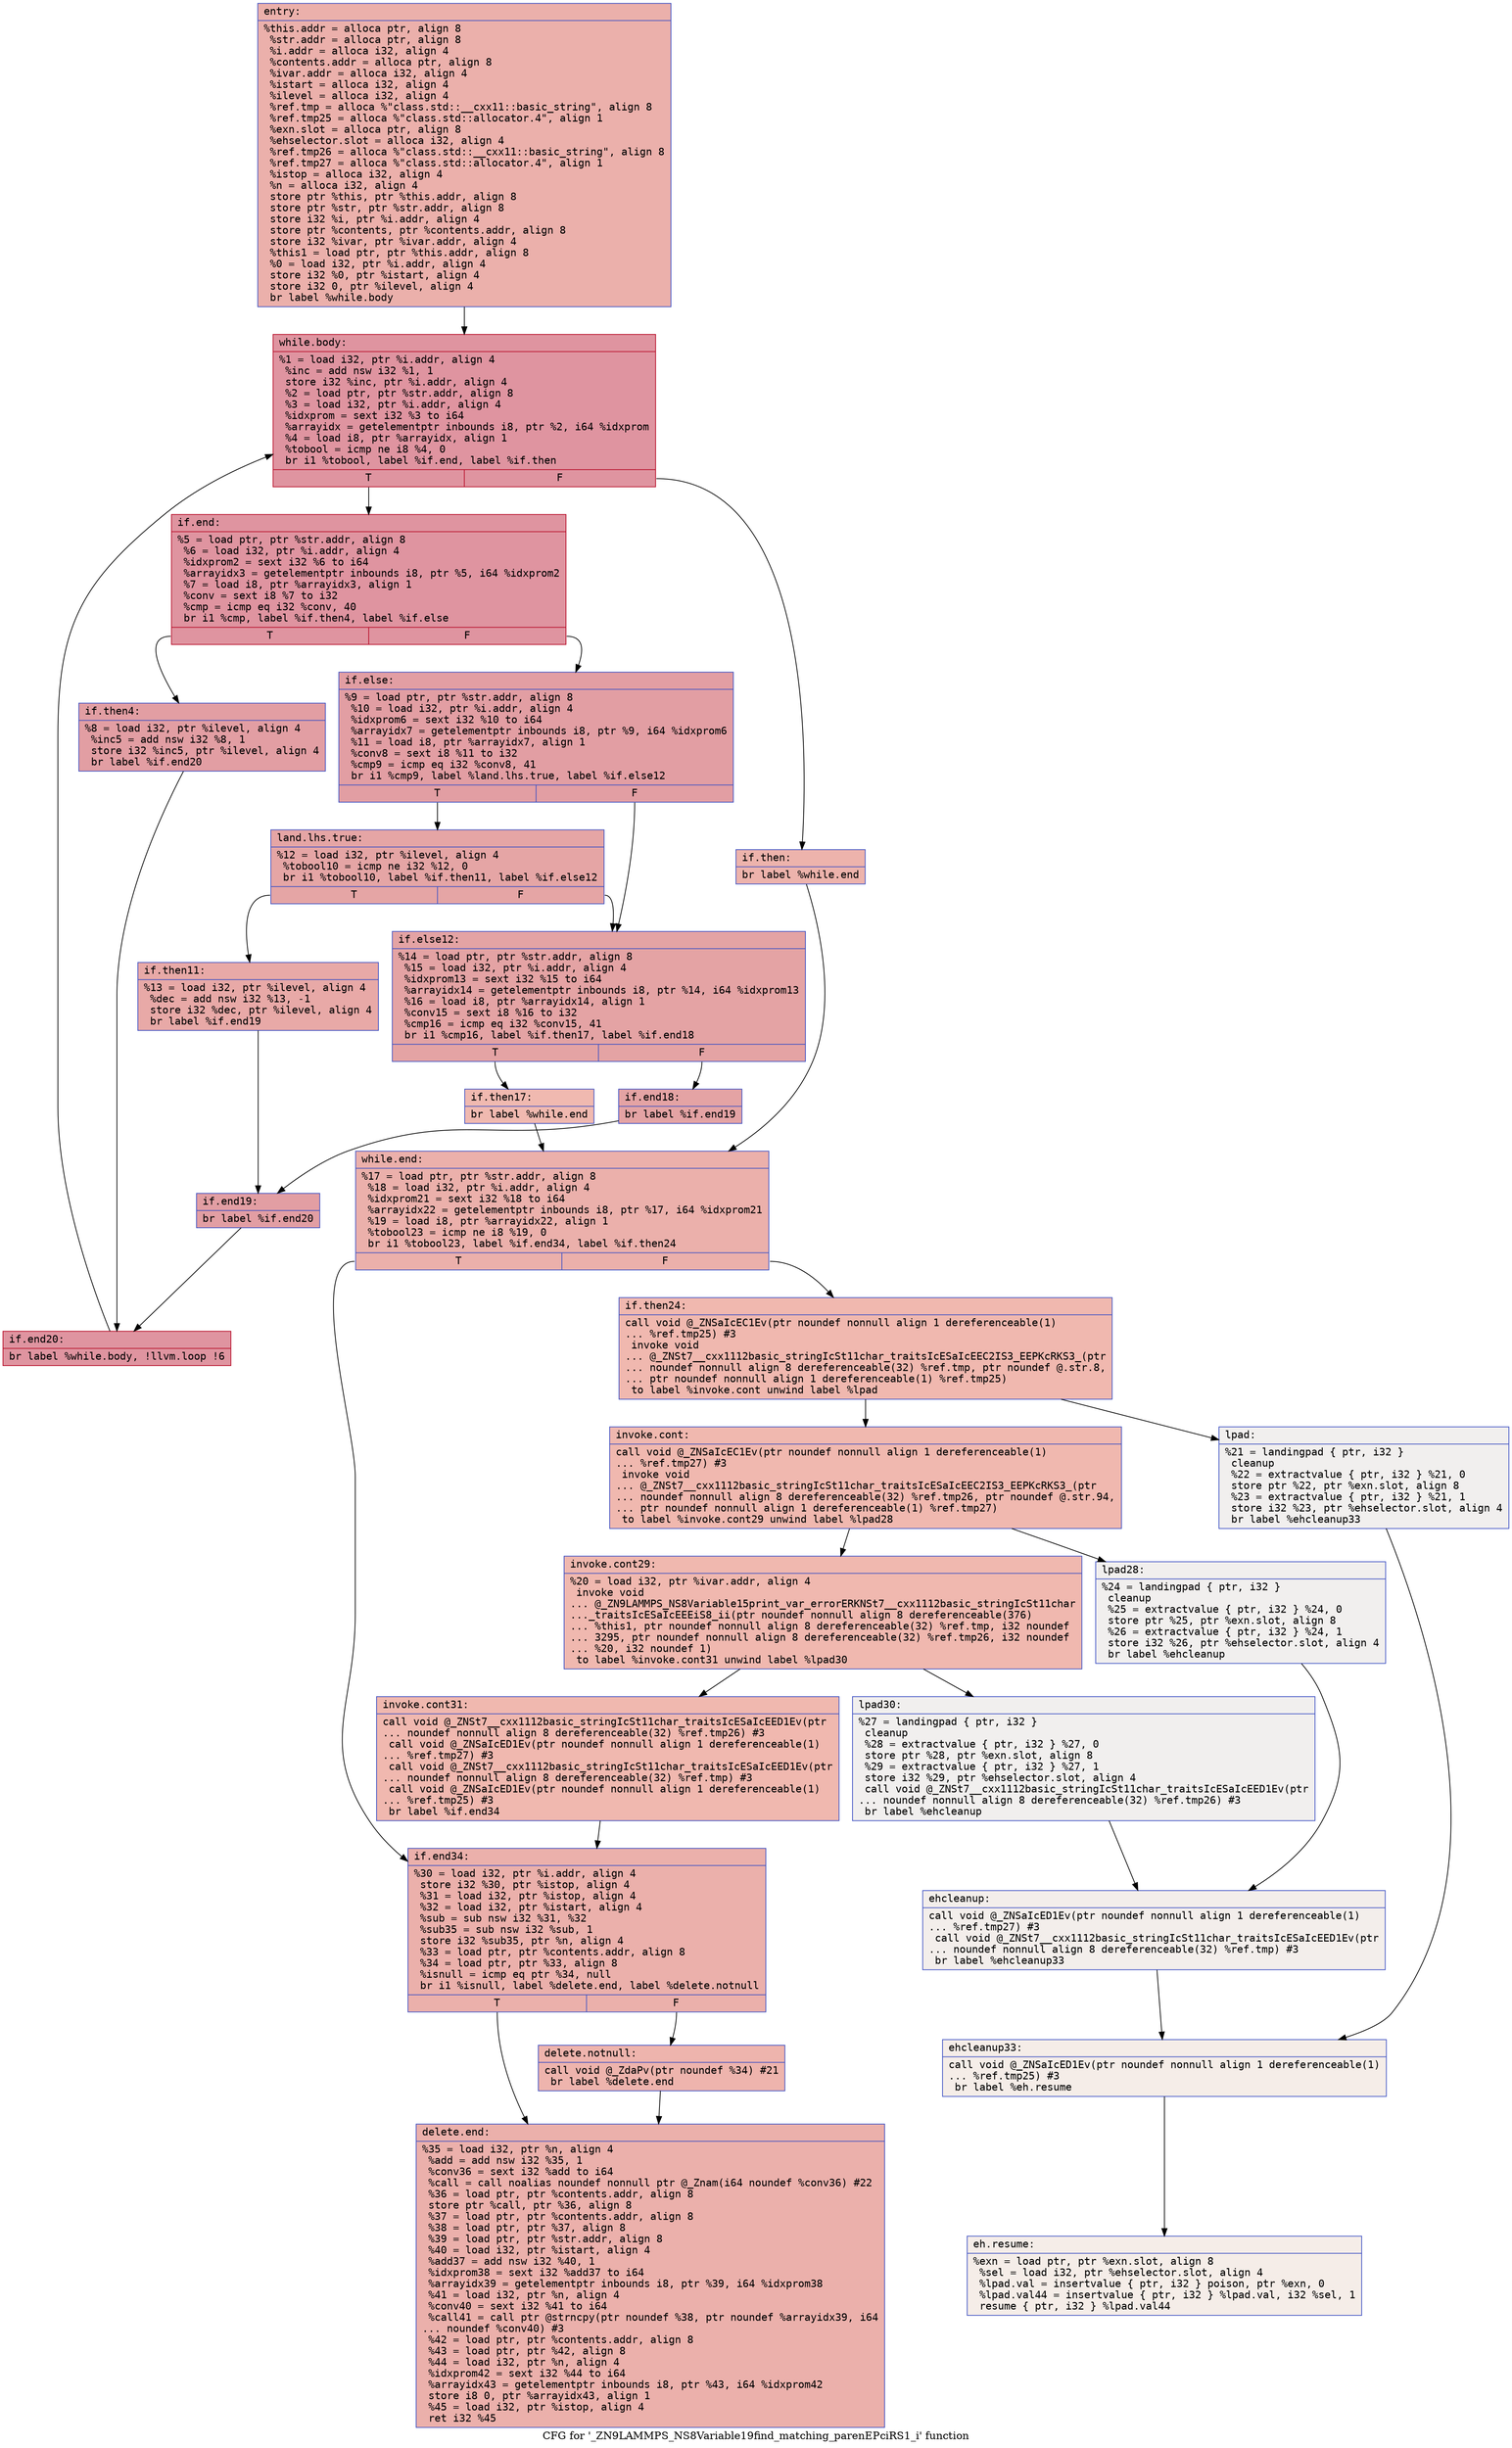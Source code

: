 digraph "CFG for '_ZN9LAMMPS_NS8Variable19find_matching_parenEPciRS1_i' function" {
	label="CFG for '_ZN9LAMMPS_NS8Variable19find_matching_parenEPciRS1_i' function";

	Node0x556bfe6556b0 [shape=record,color="#3d50c3ff", style=filled, fillcolor="#d24b4070" fontname="Courier",label="{entry:\l|  %this.addr = alloca ptr, align 8\l  %str.addr = alloca ptr, align 8\l  %i.addr = alloca i32, align 4\l  %contents.addr = alloca ptr, align 8\l  %ivar.addr = alloca i32, align 4\l  %istart = alloca i32, align 4\l  %ilevel = alloca i32, align 4\l  %ref.tmp = alloca %\"class.std::__cxx11::basic_string\", align 8\l  %ref.tmp25 = alloca %\"class.std::allocator.4\", align 1\l  %exn.slot = alloca ptr, align 8\l  %ehselector.slot = alloca i32, align 4\l  %ref.tmp26 = alloca %\"class.std::__cxx11::basic_string\", align 8\l  %ref.tmp27 = alloca %\"class.std::allocator.4\", align 1\l  %istop = alloca i32, align 4\l  %n = alloca i32, align 4\l  store ptr %this, ptr %this.addr, align 8\l  store ptr %str, ptr %str.addr, align 8\l  store i32 %i, ptr %i.addr, align 4\l  store ptr %contents, ptr %contents.addr, align 8\l  store i32 %ivar, ptr %ivar.addr, align 4\l  %this1 = load ptr, ptr %this.addr, align 8\l  %0 = load i32, ptr %i.addr, align 4\l  store i32 %0, ptr %istart, align 4\l  store i32 0, ptr %ilevel, align 4\l  br label %while.body\l}"];
	Node0x556bfe6556b0 -> Node0x556bfe6569f0[tooltip="entry -> while.body\nProbability 100.00%" ];
	Node0x556bfe6569f0 [shape=record,color="#b70d28ff", style=filled, fillcolor="#b70d2870" fontname="Courier",label="{while.body:\l|  %1 = load i32, ptr %i.addr, align 4\l  %inc = add nsw i32 %1, 1\l  store i32 %inc, ptr %i.addr, align 4\l  %2 = load ptr, ptr %str.addr, align 8\l  %3 = load i32, ptr %i.addr, align 4\l  %idxprom = sext i32 %3 to i64\l  %arrayidx = getelementptr inbounds i8, ptr %2, i64 %idxprom\l  %4 = load i8, ptr %arrayidx, align 1\l  %tobool = icmp ne i8 %4, 0\l  br i1 %tobool, label %if.end, label %if.then\l|{<s0>T|<s1>F}}"];
	Node0x556bfe6569f0:s0 -> Node0x556bfe6571f0[tooltip="while.body -> if.end\nProbability 96.88%" ];
	Node0x556bfe6569f0:s1 -> Node0x556bfe657240[tooltip="while.body -> if.then\nProbability 3.12%" ];
	Node0x556bfe657240 [shape=record,color="#3d50c3ff", style=filled, fillcolor="#d6524470" fontname="Courier",label="{if.then:\l|  br label %while.end\l}"];
	Node0x556bfe657240 -> Node0x556bfe657360[tooltip="if.then -> while.end\nProbability 100.00%" ];
	Node0x556bfe6571f0 [shape=record,color="#b70d28ff", style=filled, fillcolor="#b70d2870" fontname="Courier",label="{if.end:\l|  %5 = load ptr, ptr %str.addr, align 8\l  %6 = load i32, ptr %i.addr, align 4\l  %idxprom2 = sext i32 %6 to i64\l  %arrayidx3 = getelementptr inbounds i8, ptr %5, i64 %idxprom2\l  %7 = load i8, ptr %arrayidx3, align 1\l  %conv = sext i8 %7 to i32\l  %cmp = icmp eq i32 %conv, 40\l  br i1 %cmp, label %if.then4, label %if.else\l|{<s0>T|<s1>F}}"];
	Node0x556bfe6571f0:s0 -> Node0x556bfe657880[tooltip="if.end -> if.then4\nProbability 50.00%" ];
	Node0x556bfe6571f0:s1 -> Node0x556bfe657900[tooltip="if.end -> if.else\nProbability 50.00%" ];
	Node0x556bfe657880 [shape=record,color="#3d50c3ff", style=filled, fillcolor="#be242e70" fontname="Courier",label="{if.then4:\l|  %8 = load i32, ptr %ilevel, align 4\l  %inc5 = add nsw i32 %8, 1\l  store i32 %inc5, ptr %ilevel, align 4\l  br label %if.end20\l}"];
	Node0x556bfe657880 -> Node0x556bfe657bf0[tooltip="if.then4 -> if.end20\nProbability 100.00%" ];
	Node0x556bfe657900 [shape=record,color="#3d50c3ff", style=filled, fillcolor="#be242e70" fontname="Courier",label="{if.else:\l|  %9 = load ptr, ptr %str.addr, align 8\l  %10 = load i32, ptr %i.addr, align 4\l  %idxprom6 = sext i32 %10 to i64\l  %arrayidx7 = getelementptr inbounds i8, ptr %9, i64 %idxprom6\l  %11 = load i8, ptr %arrayidx7, align 1\l  %conv8 = sext i8 %11 to i32\l  %cmp9 = icmp eq i32 %conv8, 41\l  br i1 %cmp9, label %land.lhs.true, label %if.else12\l|{<s0>T|<s1>F}}"];
	Node0x556bfe657900:s0 -> Node0x556bfe658110[tooltip="if.else -> land.lhs.true\nProbability 50.00%" ];
	Node0x556bfe657900:s1 -> Node0x556bfe658190[tooltip="if.else -> if.else12\nProbability 50.00%" ];
	Node0x556bfe658110 [shape=record,color="#3d50c3ff", style=filled, fillcolor="#c5333470" fontname="Courier",label="{land.lhs.true:\l|  %12 = load i32, ptr %ilevel, align 4\l  %tobool10 = icmp ne i32 %12, 0\l  br i1 %tobool10, label %if.then11, label %if.else12\l|{<s0>T|<s1>F}}"];
	Node0x556bfe658110:s0 -> Node0x556bfe658400[tooltip="land.lhs.true -> if.then11\nProbability 62.50%" ];
	Node0x556bfe658110:s1 -> Node0x556bfe658190[tooltip="land.lhs.true -> if.else12\nProbability 37.50%" ];
	Node0x556bfe658400 [shape=record,color="#3d50c3ff", style=filled, fillcolor="#ca3b3770" fontname="Courier",label="{if.then11:\l|  %13 = load i32, ptr %ilevel, align 4\l  %dec = add nsw i32 %13, -1\l  store i32 %dec, ptr %ilevel, align 4\l  br label %if.end19\l}"];
	Node0x556bfe658400 -> Node0x556bfe658700[tooltip="if.then11 -> if.end19\nProbability 100.00%" ];
	Node0x556bfe658190 [shape=record,color="#3d50c3ff", style=filled, fillcolor="#c32e3170" fontname="Courier",label="{if.else12:\l|  %14 = load ptr, ptr %str.addr, align 8\l  %15 = load i32, ptr %i.addr, align 4\l  %idxprom13 = sext i32 %15 to i64\l  %arrayidx14 = getelementptr inbounds i8, ptr %14, i64 %idxprom13\l  %16 = load i8, ptr %arrayidx14, align 1\l  %conv15 = sext i8 %16 to i32\l  %cmp16 = icmp eq i32 %conv15, 41\l  br i1 %cmp16, label %if.then17, label %if.end18\l|{<s0>T|<s1>F}}"];
	Node0x556bfe658190:s0 -> Node0x556bfe6570d0[tooltip="if.else12 -> if.then17\nProbability 3.12%" ];
	Node0x556bfe658190:s1 -> Node0x556bfe358720[tooltip="if.else12 -> if.end18\nProbability 96.88%" ];
	Node0x556bfe6570d0 [shape=record,color="#3d50c3ff", style=filled, fillcolor="#de614d70" fontname="Courier",label="{if.then17:\l|  br label %while.end\l}"];
	Node0x556bfe6570d0 -> Node0x556bfe657360[tooltip="if.then17 -> while.end\nProbability 100.00%" ];
	Node0x556bfe358720 [shape=record,color="#3d50c3ff", style=filled, fillcolor="#c32e3170" fontname="Courier",label="{if.end18:\l|  br label %if.end19\l}"];
	Node0x556bfe358720 -> Node0x556bfe658700[tooltip="if.end18 -> if.end19\nProbability 100.00%" ];
	Node0x556bfe658700 [shape=record,color="#3d50c3ff", style=filled, fillcolor="#be242e70" fontname="Courier",label="{if.end19:\l|  br label %if.end20\l}"];
	Node0x556bfe658700 -> Node0x556bfe657bf0[tooltip="if.end19 -> if.end20\nProbability 100.00%" ];
	Node0x556bfe657bf0 [shape=record,color="#b70d28ff", style=filled, fillcolor="#b70d2870" fontname="Courier",label="{if.end20:\l|  br label %while.body, !llvm.loop !6\l}"];
	Node0x556bfe657bf0 -> Node0x556bfe6569f0[tooltip="if.end20 -> while.body\nProbability 100.00%" ];
	Node0x556bfe657360 [shape=record,color="#3d50c3ff", style=filled, fillcolor="#d24b4070" fontname="Courier",label="{while.end:\l|  %17 = load ptr, ptr %str.addr, align 8\l  %18 = load i32, ptr %i.addr, align 4\l  %idxprom21 = sext i32 %18 to i64\l  %arrayidx22 = getelementptr inbounds i8, ptr %17, i64 %idxprom21\l  %19 = load i8, ptr %arrayidx22, align 1\l  %tobool23 = icmp ne i8 %19, 0\l  br i1 %tobool23, label %if.end34, label %if.then24\l|{<s0>T|<s1>F}}"];
	Node0x556bfe657360:s0 -> Node0x556bfe659630[tooltip="while.end -> if.end34\nProbability 62.50%" ];
	Node0x556bfe657360:s1 -> Node0x556bfe6596b0[tooltip="while.end -> if.then24\nProbability 37.50%" ];
	Node0x556bfe6596b0 [shape=record,color="#3d50c3ff", style=filled, fillcolor="#dc5d4a70" fontname="Courier",label="{if.then24:\l|  call void @_ZNSaIcEC1Ev(ptr noundef nonnull align 1 dereferenceable(1)\l... %ref.tmp25) #3\l  invoke void\l... @_ZNSt7__cxx1112basic_stringIcSt11char_traitsIcESaIcEEC2IS3_EEPKcRKS3_(ptr\l... noundef nonnull align 8 dereferenceable(32) %ref.tmp, ptr noundef @.str.8,\l... ptr noundef nonnull align 1 dereferenceable(1) %ref.tmp25)\l          to label %invoke.cont unwind label %lpad\l}"];
	Node0x556bfe6596b0 -> Node0x556bfe659960[tooltip="if.then24 -> invoke.cont\nProbability 100.00%" ];
	Node0x556bfe6596b0 -> Node0x556bfe6599e0[tooltip="if.then24 -> lpad\nProbability 0.00%" ];
	Node0x556bfe659960 [shape=record,color="#3d50c3ff", style=filled, fillcolor="#dc5d4a70" fontname="Courier",label="{invoke.cont:\l|  call void @_ZNSaIcEC1Ev(ptr noundef nonnull align 1 dereferenceable(1)\l... %ref.tmp27) #3\l  invoke void\l... @_ZNSt7__cxx1112basic_stringIcSt11char_traitsIcESaIcEEC2IS3_EEPKcRKS3_(ptr\l... noundef nonnull align 8 dereferenceable(32) %ref.tmp26, ptr noundef @.str.94,\l... ptr noundef nonnull align 1 dereferenceable(1) %ref.tmp27)\l          to label %invoke.cont29 unwind label %lpad28\l}"];
	Node0x556bfe659960 -> Node0x556bfe659d00[tooltip="invoke.cont -> invoke.cont29\nProbability 100.00%" ];
	Node0x556bfe659960 -> Node0x556bfe659d50[tooltip="invoke.cont -> lpad28\nProbability 0.00%" ];
	Node0x556bfe659d00 [shape=record,color="#3d50c3ff", style=filled, fillcolor="#dc5d4a70" fontname="Courier",label="{invoke.cont29:\l|  %20 = load i32, ptr %ivar.addr, align 4\l  invoke void\l... @_ZN9LAMMPS_NS8Variable15print_var_errorERKNSt7__cxx1112basic_stringIcSt11char\l..._traitsIcESaIcEEEiS8_ii(ptr noundef nonnull align 8 dereferenceable(376)\l... %this1, ptr noundef nonnull align 8 dereferenceable(32) %ref.tmp, i32 noundef\l... 3295, ptr noundef nonnull align 8 dereferenceable(32) %ref.tmp26, i32 noundef\l... %20, i32 noundef 1)\l          to label %invoke.cont31 unwind label %lpad30\l}"];
	Node0x556bfe659d00 -> Node0x556bfe659cb0[tooltip="invoke.cont29 -> invoke.cont31\nProbability 100.00%" ];
	Node0x556bfe659d00 -> Node0x556bfe65a0a0[tooltip="invoke.cont29 -> lpad30\nProbability 0.00%" ];
	Node0x556bfe659cb0 [shape=record,color="#3d50c3ff", style=filled, fillcolor="#dc5d4a70" fontname="Courier",label="{invoke.cont31:\l|  call void @_ZNSt7__cxx1112basic_stringIcSt11char_traitsIcESaIcEED1Ev(ptr\l... noundef nonnull align 8 dereferenceable(32) %ref.tmp26) #3\l  call void @_ZNSaIcED1Ev(ptr noundef nonnull align 1 dereferenceable(1)\l... %ref.tmp27) #3\l  call void @_ZNSt7__cxx1112basic_stringIcSt11char_traitsIcESaIcEED1Ev(ptr\l... noundef nonnull align 8 dereferenceable(32) %ref.tmp) #3\l  call void @_ZNSaIcED1Ev(ptr noundef nonnull align 1 dereferenceable(1)\l... %ref.tmp25) #3\l  br label %if.end34\l}"];
	Node0x556bfe659cb0 -> Node0x556bfe659630[tooltip="invoke.cont31 -> if.end34\nProbability 100.00%" ];
	Node0x556bfe6599e0 [shape=record,color="#3d50c3ff", style=filled, fillcolor="#e0dbd870" fontname="Courier",label="{lpad:\l|  %21 = landingpad \{ ptr, i32 \}\l          cleanup\l  %22 = extractvalue \{ ptr, i32 \} %21, 0\l  store ptr %22, ptr %exn.slot, align 8\l  %23 = extractvalue \{ ptr, i32 \} %21, 1\l  store i32 %23, ptr %ehselector.slot, align 4\l  br label %ehcleanup33\l}"];
	Node0x556bfe6599e0 -> Node0x556bfe65aa00[tooltip="lpad -> ehcleanup33\nProbability 100.00%" ];
	Node0x556bfe659d50 [shape=record,color="#3d50c3ff", style=filled, fillcolor="#e0dbd870" fontname="Courier",label="{lpad28:\l|  %24 = landingpad \{ ptr, i32 \}\l          cleanup\l  %25 = extractvalue \{ ptr, i32 \} %24, 0\l  store ptr %25, ptr %exn.slot, align 8\l  %26 = extractvalue \{ ptr, i32 \} %24, 1\l  store i32 %26, ptr %ehselector.slot, align 4\l  br label %ehcleanup\l}"];
	Node0x556bfe659d50 -> Node0x556bfe65ad00[tooltip="lpad28 -> ehcleanup\nProbability 100.00%" ];
	Node0x556bfe65a0a0 [shape=record,color="#3d50c3ff", style=filled, fillcolor="#e0dbd870" fontname="Courier",label="{lpad30:\l|  %27 = landingpad \{ ptr, i32 \}\l          cleanup\l  %28 = extractvalue \{ ptr, i32 \} %27, 0\l  store ptr %28, ptr %exn.slot, align 8\l  %29 = extractvalue \{ ptr, i32 \} %27, 1\l  store i32 %29, ptr %ehselector.slot, align 4\l  call void @_ZNSt7__cxx1112basic_stringIcSt11char_traitsIcESaIcEED1Ev(ptr\l... noundef nonnull align 8 dereferenceable(32) %ref.tmp26) #3\l  br label %ehcleanup\l}"];
	Node0x556bfe65a0a0 -> Node0x556bfe65ad00[tooltip="lpad30 -> ehcleanup\nProbability 100.00%" ];
	Node0x556bfe65ad00 [shape=record,color="#3d50c3ff", style=filled, fillcolor="#e5d8d170" fontname="Courier",label="{ehcleanup:\l|  call void @_ZNSaIcED1Ev(ptr noundef nonnull align 1 dereferenceable(1)\l... %ref.tmp27) #3\l  call void @_ZNSt7__cxx1112basic_stringIcSt11char_traitsIcESaIcEED1Ev(ptr\l... noundef nonnull align 8 dereferenceable(32) %ref.tmp) #3\l  br label %ehcleanup33\l}"];
	Node0x556bfe65ad00 -> Node0x556bfe65aa00[tooltip="ehcleanup -> ehcleanup33\nProbability 100.00%" ];
	Node0x556bfe65aa00 [shape=record,color="#3d50c3ff", style=filled, fillcolor="#e8d6cc70" fontname="Courier",label="{ehcleanup33:\l|  call void @_ZNSaIcED1Ev(ptr noundef nonnull align 1 dereferenceable(1)\l... %ref.tmp25) #3\l  br label %eh.resume\l}"];
	Node0x556bfe65aa00 -> Node0x556bfe65b5b0[tooltip="ehcleanup33 -> eh.resume\nProbability 100.00%" ];
	Node0x556bfe659630 [shape=record,color="#3d50c3ff", style=filled, fillcolor="#d24b4070" fontname="Courier",label="{if.end34:\l|  %30 = load i32, ptr %i.addr, align 4\l  store i32 %30, ptr %istop, align 4\l  %31 = load i32, ptr %istop, align 4\l  %32 = load i32, ptr %istart, align 4\l  %sub = sub nsw i32 %31, %32\l  %sub35 = sub nsw i32 %sub, 1\l  store i32 %sub35, ptr %n, align 4\l  %33 = load ptr, ptr %contents.addr, align 8\l  %34 = load ptr, ptr %33, align 8\l  %isnull = icmp eq ptr %34, null\l  br i1 %isnull, label %delete.end, label %delete.notnull\l|{<s0>T|<s1>F}}"];
	Node0x556bfe659630:s0 -> Node0x556bfe65bc20[tooltip="if.end34 -> delete.end\nProbability 37.50%" ];
	Node0x556bfe659630:s1 -> Node0x556bfe65bca0[tooltip="if.end34 -> delete.notnull\nProbability 62.50%" ];
	Node0x556bfe65bca0 [shape=record,color="#3d50c3ff", style=filled, fillcolor="#d8564670" fontname="Courier",label="{delete.notnull:\l|  call void @_ZdaPv(ptr noundef %34) #21\l  br label %delete.end\l}"];
	Node0x556bfe65bca0 -> Node0x556bfe65bc20[tooltip="delete.notnull -> delete.end\nProbability 100.00%" ];
	Node0x556bfe65bc20 [shape=record,color="#3d50c3ff", style=filled, fillcolor="#d24b4070" fontname="Courier",label="{delete.end:\l|  %35 = load i32, ptr %n, align 4\l  %add = add nsw i32 %35, 1\l  %conv36 = sext i32 %add to i64\l  %call = call noalias noundef nonnull ptr @_Znam(i64 noundef %conv36) #22\l  %36 = load ptr, ptr %contents.addr, align 8\l  store ptr %call, ptr %36, align 8\l  %37 = load ptr, ptr %contents.addr, align 8\l  %38 = load ptr, ptr %37, align 8\l  %39 = load ptr, ptr %str.addr, align 8\l  %40 = load i32, ptr %istart, align 4\l  %add37 = add nsw i32 %40, 1\l  %idxprom38 = sext i32 %add37 to i64\l  %arrayidx39 = getelementptr inbounds i8, ptr %39, i64 %idxprom38\l  %41 = load i32, ptr %n, align 4\l  %conv40 = sext i32 %41 to i64\l  %call41 = call ptr @strncpy(ptr noundef %38, ptr noundef %arrayidx39, i64\l... noundef %conv40) #3\l  %42 = load ptr, ptr %contents.addr, align 8\l  %43 = load ptr, ptr %42, align 8\l  %44 = load i32, ptr %n, align 4\l  %idxprom42 = sext i32 %44 to i64\l  %arrayidx43 = getelementptr inbounds i8, ptr %43, i64 %idxprom42\l  store i8 0, ptr %arrayidx43, align 1\l  %45 = load i32, ptr %istop, align 4\l  ret i32 %45\l}"];
	Node0x556bfe65b5b0 [shape=record,color="#3d50c3ff", style=filled, fillcolor="#e8d6cc70" fontname="Courier",label="{eh.resume:\l|  %exn = load ptr, ptr %exn.slot, align 8\l  %sel = load i32, ptr %ehselector.slot, align 4\l  %lpad.val = insertvalue \{ ptr, i32 \} poison, ptr %exn, 0\l  %lpad.val44 = insertvalue \{ ptr, i32 \} %lpad.val, i32 %sel, 1\l  resume \{ ptr, i32 \} %lpad.val44\l}"];
}
